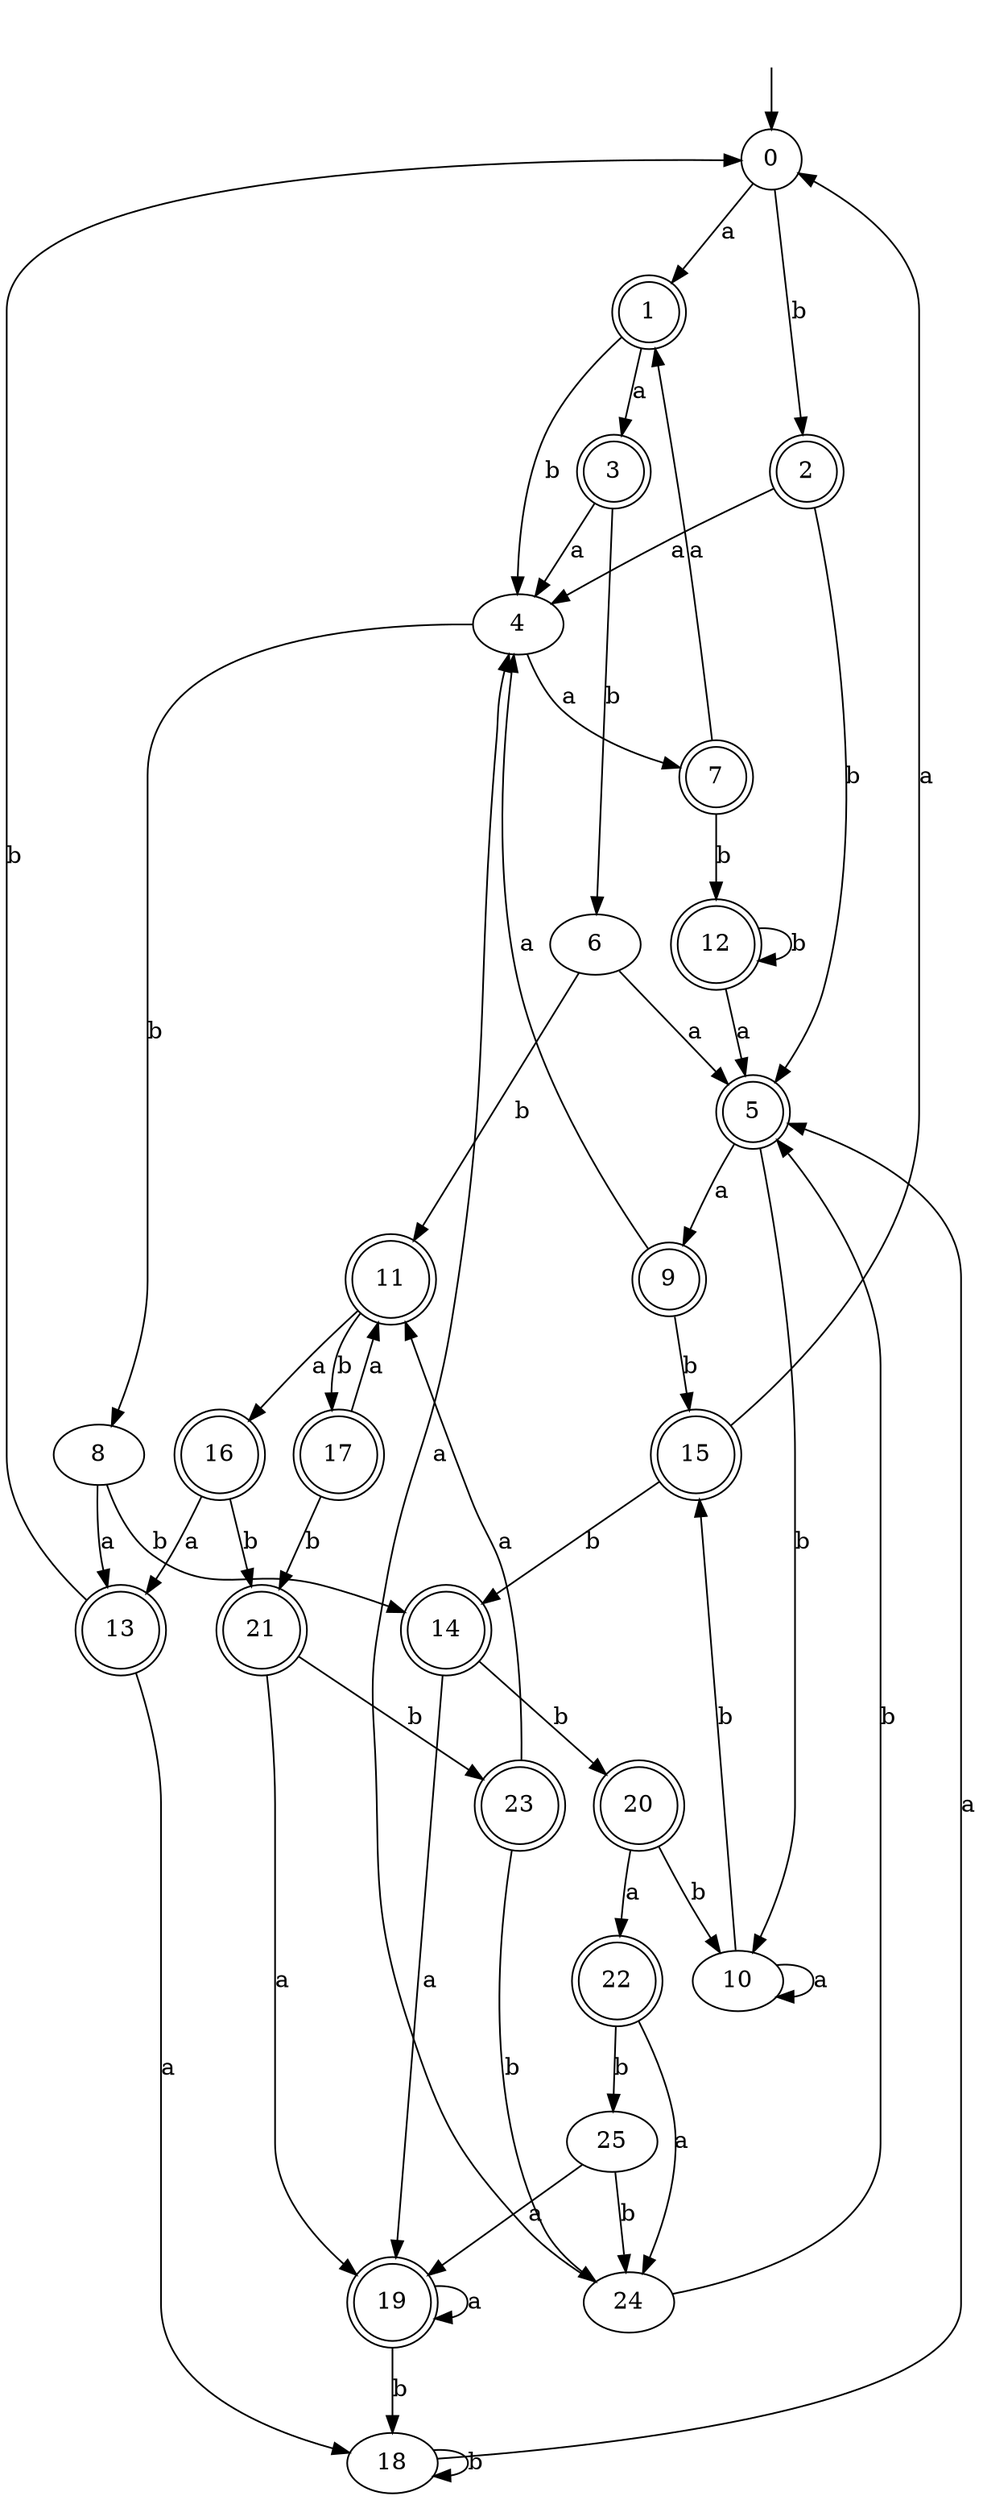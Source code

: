 digraph RandomDFA {
  __start0 [label="", shape=none];
  __start0 -> 0 [label=""];
  0 [shape=circle]
  0 -> 1 [label="a"]
  0 -> 2 [label="b"]
  1 [shape=doublecircle]
  1 -> 3 [label="a"]
  1 -> 4 [label="b"]
  2 [shape=doublecircle]
  2 -> 4 [label="a"]
  2 -> 5 [label="b"]
  3 [shape=doublecircle]
  3 -> 4 [label="a"]
  3 -> 6 [label="b"]
  4
  4 -> 7 [label="a"]
  4 -> 8 [label="b"]
  5 [shape=doublecircle]
  5 -> 9 [label="a"]
  5 -> 10 [label="b"]
  6
  6 -> 5 [label="a"]
  6 -> 11 [label="b"]
  7 [shape=doublecircle]
  7 -> 1 [label="a"]
  7 -> 12 [label="b"]
  8
  8 -> 13 [label="a"]
  8 -> 14 [label="b"]
  9 [shape=doublecircle]
  9 -> 4 [label="a"]
  9 -> 15 [label="b"]
  10
  10 -> 10 [label="a"]
  10 -> 15 [label="b"]
  11 [shape=doublecircle]
  11 -> 16 [label="a"]
  11 -> 17 [label="b"]
  12 [shape=doublecircle]
  12 -> 5 [label="a"]
  12 -> 12 [label="b"]
  13 [shape=doublecircle]
  13 -> 18 [label="a"]
  13 -> 0 [label="b"]
  14 [shape=doublecircle]
  14 -> 19 [label="a"]
  14 -> 20 [label="b"]
  15 [shape=doublecircle]
  15 -> 0 [label="a"]
  15 -> 14 [label="b"]
  16 [shape=doublecircle]
  16 -> 13 [label="a"]
  16 -> 21 [label="b"]
  17 [shape=doublecircle]
  17 -> 11 [label="a"]
  17 -> 21 [label="b"]
  18
  18 -> 5 [label="a"]
  18 -> 18 [label="b"]
  19 [shape=doublecircle]
  19 -> 19 [label="a"]
  19 -> 18 [label="b"]
  20 [shape=doublecircle]
  20 -> 22 [label="a"]
  20 -> 10 [label="b"]
  21 [shape=doublecircle]
  21 -> 19 [label="a"]
  21 -> 23 [label="b"]
  22 [shape=doublecircle]
  22 -> 24 [label="a"]
  22 -> 25 [label="b"]
  23 [shape=doublecircle]
  23 -> 11 [label="a"]
  23 -> 24 [label="b"]
  24
  24 -> 4 [label="a"]
  24 -> 5 [label="b"]
  25
  25 -> 19 [label="a"]
  25 -> 24 [label="b"]
}
